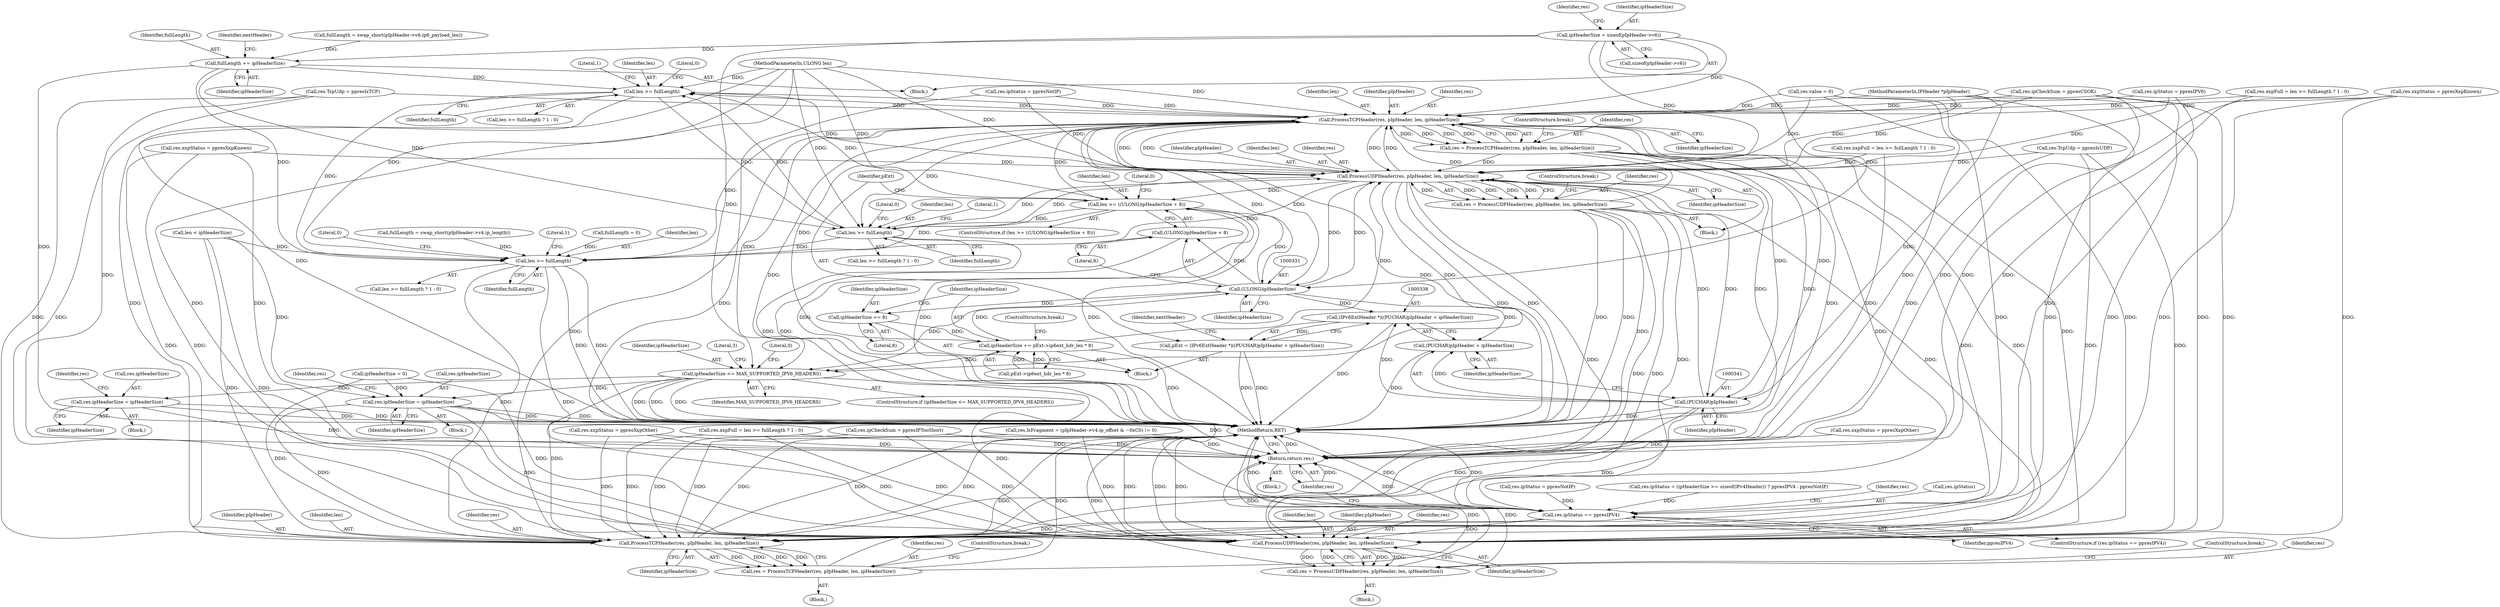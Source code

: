 digraph "1_kvm-guest-drivers-windows_fbfa4d1083ea84c5429992ca3e996d7d4fbc8238_3@API" {
"1000219" [label="(Call,ipHeaderSize = sizeof(pIpHeader->v6))"];
"1000243" [label="(Call,fullLength += ipHeaderSize)"];
"1000274" [label="(Call,len >= fullLength)"];
"1000281" [label="(Call,ProcessTCPHeader(res, pIpHeader, len, ipHeaderSize))"];
"1000279" [label="(Call,res = ProcessTCPHeader(res, pIpHeader, len, ipHeaderSize))"];
"1000313" [label="(Call,ProcessUDPHeader(res, pIpHeader, len, ipHeaderSize))"];
"1000306" [label="(Call,len >= fullLength)"];
"1000444" [label="(Call,len >= fullLength)"];
"1000473" [label="(Call,ProcessTCPHeader(res, pIpHeader, len, ipHeaderSize))"];
"1000471" [label="(Call,res = ProcessTCPHeader(res, pIpHeader, len, ipHeaderSize))"];
"1000496" [label="(Return,return res;)"];
"1000483" [label="(Call,ProcessUDPHeader(res, pIpHeader, len, ipHeaderSize))"];
"1000481" [label="(Call,res = ProcessUDPHeader(res, pIpHeader, len, ipHeaderSize))"];
"1000311" [label="(Call,res = ProcessUDPHeader(res, pIpHeader, len, ipHeaderSize))"];
"1000428" [label="(Call,res.ipStatus == ppresIPV4)"];
"1000327" [label="(Call,len >= ((ULONG)ipHeaderSize + 8))"];
"1000330" [label="(Call,(ULONG)ipHeaderSize)"];
"1000329" [label="(Call,(ULONG)ipHeaderSize + 8)"];
"1000337" [label="(Call,(IPv6ExtHeader *)((PUCHAR)pIpHeader + ipHeaderSize))"];
"1000335" [label="(Call,pExt = (IPv6ExtHeader *)((PUCHAR)pIpHeader + ipHeaderSize))"];
"1000339" [label="(Call,(PUCHAR)pIpHeader + ipHeaderSize)"];
"1000349" [label="(Call,ipHeaderSize += 8)"];
"1000352" [label="(Call,ipHeaderSize += pExt->ip6ext_hdr_len * 8)"];
"1000393" [label="(Call,ipHeaderSize <= MAX_SUPPORTED_IPV6_HEADERS)"];
"1000408" [label="(Call,res.ipHeaderSize = ipHeaderSize)"];
"1000434" [label="(Call,res.ipHeaderSize = ipHeaderSize)"];
"1000340" [label="(Call,(PUCHAR)pIpHeader)"];
"1000432" [label="(Identifier,ppresIPV4)"];
"1000422" [label="(Call,res.ipStatus = ppresNotIP)"];
"1000351" [label="(Literal,8)"];
"1000227" [label="(Identifier,res)"];
"1000490" [label="(Call,res.xxpStatus = ppresXxpOther)"];
"1000433" [label="(Block,)"];
"1000307" [label="(Identifier,len)"];
"1000129" [label="(Call,res.value = 0)"];
"1000277" [label="(Literal,1)"];
"1000184" [label="(Call,res.ipCheckSum = ppresIPTooShort)"];
"1000330" [label="(Call,(ULONG)ipHeaderSize)"];
"1000327" [label="(Call,len >= ((ULONG)ipHeaderSize + 8))"];
"1000353" [label="(Identifier,ipHeaderSize)"];
"1000254" [label="(Block,)"];
"1000269" [label="(Call,res.xxpFull = len >= fullLength ? 1 : 0)"];
"1000243" [label="(Call,fullLength += ipHeaderSize)"];
"1000448" [label="(Literal,0)"];
"1000296" [label="(Call,res.TcpUdp = ppresIsUDP)"];
"1000335" [label="(Call,pExt = (IPv6ExtHeader *)((PUCHAR)pIpHeader + ipHeaderSize))"];
"1000336" [label="(Identifier,pExt)"];
"1000477" [label="(Identifier,ipHeaderSize)"];
"1000221" [label="(Call,sizeof(pIpHeader->v6))"];
"1000301" [label="(Call,res.xxpFull = len >= fullLength ? 1 : 0)"];
"1000352" [label="(Call,ipHeaderSize += pExt->ip6ext_hdr_len * 8)"];
"1000328" [label="(Identifier,len)"];
"1000486" [label="(Identifier,len)"];
"1000354" [label="(Call,pExt->ip6ext_hdr_len * 8)"];
"1000326" [label="(ControlStructure,if (len >= ((ULONG)ipHeaderSize + 8)))"];
"1000225" [label="(Call,res.ipStatus = ppresIPV6)"];
"1000434" [label="(Call,res.ipHeaderSize = ipHeaderSize)"];
"1000475" [label="(Identifier,pIpHeader)"];
"1000314" [label="(Identifier,res)"];
"1000471" [label="(Call,res = ProcessTCPHeader(res, pIpHeader, len, ipHeaderSize))"];
"1000103" [label="(Block,)"];
"1000244" [label="(Identifier,fullLength)"];
"1000427" [label="(ControlStructure,if (res.ipStatus == ppresIPV4))"];
"1000281" [label="(Call,ProcessTCPHeader(res, pIpHeader, len, ipHeaderSize))"];
"1000409" [label="(Call,res.ipHeaderSize)"];
"1000181" [label="(Call,len < ipHeaderSize)"];
"1000274" [label="(Call,len >= fullLength)"];
"1000248" [label="(Identifier,nextHeader)"];
"1000318" [label="(ControlStructure,break;)"];
"1000478" [label="(ControlStructure,break;)"];
"1000362" [label="(Literal,0)"];
"1000146" [label="(Call,fullLength = swap_short(pIpHeader->v4.ip_length))"];
"1000273" [label="(Call,len >= fullLength ? 1 : 0)"];
"1000435" [label="(Call,res.ipHeaderSize)"];
"1000449" [label="(Call,res.IsFragment = (pIpHeader->v4.ip_offset & ~0xC0) != 0)"];
"1000349" [label="(Call,ipHeaderSize += 8)"];
"1000306" [label="(Call,len >= fullLength)"];
"1000122" [label="(Call,ipHeaderSize = 0)"];
"1000474" [label="(Identifier,res)"];
"1000380" [label="(Call,res.xxpStatus = ppresXxpOther)"];
"1000408" [label="(Call,res.ipHeaderSize = ipHeaderSize)"];
"1000342" [label="(Identifier,pIpHeader)"];
"1000311" [label="(Call,res = ProcessUDPHeader(res, pIpHeader, len, ipHeaderSize))"];
"1000275" [label="(Identifier,len)"];
"1000284" [label="(Identifier,len)"];
"1000485" [label="(Identifier,pIpHeader)"];
"1000286" [label="(ControlStructure,break;)"];
"1000496" [label="(Return,return res;)"];
"1000337" [label="(Call,(IPv6ExtHeader *)((PUCHAR)pIpHeader + ipHeaderSize))"];
"1000498" [label="(MethodReturn,RET)"];
"1000416" [label="(Literal,0)"];
"1000473" [label="(Call,ProcessTCPHeader(res, pIpHeader, len, ipHeaderSize))"];
"1000470" [label="(Block,)"];
"1000428" [label="(Call,res.ipStatus == ppresIPV4)"];
"1000259" [label="(Call,res.xxpStatus = ppresXxpKnown)"];
"1000315" [label="(Identifier,pIpHeader)"];
"1000169" [label="(Call,res.ipStatus = (ipHeaderSize >= sizeof(IPv4Header)) ? ppresIPV4 : ppresNotIP)"];
"1000280" [label="(Identifier,res)"];
"1000235" [label="(Call,fullLength = swap_short(pIpHeader->v6.ip6_payload_len))"];
"1000334" [label="(Block,)"];
"1000309" [label="(Literal,1)"];
"1000447" [label="(Literal,1)"];
"1000488" [label="(ControlStructure,break;)"];
"1000436" [label="(Identifier,res)"];
"1000472" [label="(Identifier,res)"];
"1000476" [label="(Identifier,len)"];
"1000316" [label="(Identifier,len)"];
"1000283" [label="(Identifier,pIpHeader)"];
"1000305" [label="(Call,len >= fullLength ? 1 : 0)"];
"1000126" [label="(Call,fullLength = 0)"];
"1000339" [label="(Call,(PUCHAR)pIpHeader + ipHeaderSize)"];
"1000482" [label="(Identifier,res)"];
"1000430" [label="(Identifier,res)"];
"1000394" [label="(Identifier,ipHeaderSize)"];
"1000219" [label="(Call,ipHeaderSize = sizeof(pIpHeader->v6))"];
"1000443" [label="(Call,len >= fullLength ? 1 : 0)"];
"1000446" [label="(Identifier,fullLength)"];
"1000370" [label="(Call,res.ipStatus = ppresNotIP)"];
"1000340" [label="(Call,(PUCHAR)pIpHeader)"];
"1000481" [label="(Call,res = ProcessUDPHeader(res, pIpHeader, len, ipHeaderSize))"];
"1000332" [label="(Identifier,ipHeaderSize)"];
"1000412" [label="(Identifier,ipHeaderSize)"];
"1000438" [label="(Identifier,ipHeaderSize)"];
"1000480" [label="(Block,)"];
"1000343" [label="(Identifier,ipHeaderSize)"];
"1000245" [label="(Identifier,ipHeaderSize)"];
"1000497" [label="(Identifier,res)"];
"1000444" [label="(Call,len >= fullLength)"];
"1000429" [label="(Call,res.ipStatus)"];
"1000278" [label="(Literal,0)"];
"1000398" [label="(Literal,3)"];
"1000279" [label="(Call,res = ProcessTCPHeader(res, pIpHeader, len, ipHeaderSize))"];
"1000439" [label="(Call,res.xxpFull = len >= fullLength ? 1 : 0)"];
"1000445" [label="(Identifier,len)"];
"1000206" [label="(Block,)"];
"1000285" [label="(Identifier,ipHeaderSize)"];
"1000312" [label="(Identifier,res)"];
"1000308" [label="(Identifier,fullLength)"];
"1000102" [label="(MethodParameterIn,ULONG len)"];
"1000291" [label="(Call,res.xxpStatus = ppresXxpKnown)"];
"1000483" [label="(Call,ProcessUDPHeader(res, pIpHeader, len, ipHeaderSize))"];
"1000317" [label="(Identifier,ipHeaderSize)"];
"1000329" [label="(Call,(ULONG)ipHeaderSize + 8)"];
"1000101" [label="(MethodParameterIn,IPHeader *pIpHeader)"];
"1000276" [label="(Identifier,fullLength)"];
"1000396" [label="(Block,)"];
"1000393" [label="(Call,ipHeaderSize <= MAX_SUPPORTED_IPV6_HEADERS)"];
"1000392" [label="(ControlStructure,if (ipHeaderSize <= MAX_SUPPORTED_IPV6_HEADERS))"];
"1000282" [label="(Identifier,res)"];
"1000441" [label="(Identifier,res)"];
"1000395" [label="(Identifier,MAX_SUPPORTED_IPV6_HEADERS)"];
"1000264" [label="(Call,res.TcpUdp = ppresIsTCP)"];
"1000313" [label="(Call,ProcessUDPHeader(res, pIpHeader, len, ipHeaderSize))"];
"1000310" [label="(Literal,0)"];
"1000350" [label="(Identifier,ipHeaderSize)"];
"1000378" [label="(ControlStructure,break;)"];
"1000484" [label="(Identifier,res)"];
"1000345" [label="(Identifier,nextHeader)"];
"1000220" [label="(Identifier,ipHeaderSize)"];
"1000333" [label="(Literal,8)"];
"1000230" [label="(Call,res.ipCheckSum = ppresCSOK)"];
"1000487" [label="(Identifier,ipHeaderSize)"];
"1000219" -> "1000206"  [label="AST: "];
"1000219" -> "1000221"  [label="CFG: "];
"1000220" -> "1000219"  [label="AST: "];
"1000221" -> "1000219"  [label="AST: "];
"1000227" -> "1000219"  [label="CFG: "];
"1000219" -> "1000243"  [label="DDG: "];
"1000219" -> "1000281"  [label="DDG: "];
"1000219" -> "1000313"  [label="DDG: "];
"1000219" -> "1000330"  [label="DDG: "];
"1000219" -> "1000393"  [label="DDG: "];
"1000243" -> "1000206"  [label="AST: "];
"1000243" -> "1000245"  [label="CFG: "];
"1000244" -> "1000243"  [label="AST: "];
"1000245" -> "1000243"  [label="AST: "];
"1000248" -> "1000243"  [label="CFG: "];
"1000243" -> "1000498"  [label="DDG: "];
"1000235" -> "1000243"  [label="DDG: "];
"1000243" -> "1000274"  [label="DDG: "];
"1000243" -> "1000306"  [label="DDG: "];
"1000243" -> "1000444"  [label="DDG: "];
"1000274" -> "1000273"  [label="AST: "];
"1000274" -> "1000276"  [label="CFG: "];
"1000275" -> "1000274"  [label="AST: "];
"1000276" -> "1000274"  [label="AST: "];
"1000277" -> "1000274"  [label="CFG: "];
"1000278" -> "1000274"  [label="CFG: "];
"1000274" -> "1000498"  [label="DDG: "];
"1000281" -> "1000274"  [label="DDG: "];
"1000313" -> "1000274"  [label="DDG: "];
"1000327" -> "1000274"  [label="DDG: "];
"1000102" -> "1000274"  [label="DDG: "];
"1000306" -> "1000274"  [label="DDG: "];
"1000274" -> "1000281"  [label="DDG: "];
"1000274" -> "1000306"  [label="DDG: "];
"1000274" -> "1000444"  [label="DDG: "];
"1000281" -> "1000279"  [label="AST: "];
"1000281" -> "1000285"  [label="CFG: "];
"1000282" -> "1000281"  [label="AST: "];
"1000283" -> "1000281"  [label="AST: "];
"1000284" -> "1000281"  [label="AST: "];
"1000285" -> "1000281"  [label="AST: "];
"1000279" -> "1000281"  [label="CFG: "];
"1000281" -> "1000498"  [label="DDG: "];
"1000281" -> "1000498"  [label="DDG: "];
"1000281" -> "1000279"  [label="DDG: "];
"1000281" -> "1000279"  [label="DDG: "];
"1000281" -> "1000279"  [label="DDG: "];
"1000281" -> "1000279"  [label="DDG: "];
"1000311" -> "1000281"  [label="DDG: "];
"1000279" -> "1000281"  [label="DDG: "];
"1000225" -> "1000281"  [label="DDG: "];
"1000264" -> "1000281"  [label="DDG: "];
"1000230" -> "1000281"  [label="DDG: "];
"1000269" -> "1000281"  [label="DDG: "];
"1000370" -> "1000281"  [label="DDG: "];
"1000129" -> "1000281"  [label="DDG: "];
"1000259" -> "1000281"  [label="DDG: "];
"1000313" -> "1000281"  [label="DDG: "];
"1000313" -> "1000281"  [label="DDG: "];
"1000340" -> "1000281"  [label="DDG: "];
"1000101" -> "1000281"  [label="DDG: "];
"1000102" -> "1000281"  [label="DDG: "];
"1000352" -> "1000281"  [label="DDG: "];
"1000330" -> "1000281"  [label="DDG: "];
"1000281" -> "1000306"  [label="DDG: "];
"1000281" -> "1000313"  [label="DDG: "];
"1000281" -> "1000313"  [label="DDG: "];
"1000281" -> "1000327"  [label="DDG: "];
"1000281" -> "1000330"  [label="DDG: "];
"1000281" -> "1000340"  [label="DDG: "];
"1000281" -> "1000393"  [label="DDG: "];
"1000281" -> "1000444"  [label="DDG: "];
"1000281" -> "1000473"  [label="DDG: "];
"1000281" -> "1000483"  [label="DDG: "];
"1000279" -> "1000254"  [label="AST: "];
"1000280" -> "1000279"  [label="AST: "];
"1000286" -> "1000279"  [label="CFG: "];
"1000279" -> "1000498"  [label="DDG: "];
"1000279" -> "1000498"  [label="DDG: "];
"1000279" -> "1000313"  [label="DDG: "];
"1000279" -> "1000428"  [label="DDG: "];
"1000279" -> "1000473"  [label="DDG: "];
"1000279" -> "1000483"  [label="DDG: "];
"1000279" -> "1000496"  [label="DDG: "];
"1000313" -> "1000311"  [label="AST: "];
"1000313" -> "1000317"  [label="CFG: "];
"1000314" -> "1000313"  [label="AST: "];
"1000315" -> "1000313"  [label="AST: "];
"1000316" -> "1000313"  [label="AST: "];
"1000317" -> "1000313"  [label="AST: "];
"1000311" -> "1000313"  [label="CFG: "];
"1000313" -> "1000498"  [label="DDG: "];
"1000313" -> "1000498"  [label="DDG: "];
"1000313" -> "1000306"  [label="DDG: "];
"1000313" -> "1000311"  [label="DDG: "];
"1000313" -> "1000311"  [label="DDG: "];
"1000313" -> "1000311"  [label="DDG: "];
"1000313" -> "1000311"  [label="DDG: "];
"1000129" -> "1000313"  [label="DDG: "];
"1000311" -> "1000313"  [label="DDG: "];
"1000291" -> "1000313"  [label="DDG: "];
"1000225" -> "1000313"  [label="DDG: "];
"1000296" -> "1000313"  [label="DDG: "];
"1000370" -> "1000313"  [label="DDG: "];
"1000301" -> "1000313"  [label="DDG: "];
"1000230" -> "1000313"  [label="DDG: "];
"1000340" -> "1000313"  [label="DDG: "];
"1000101" -> "1000313"  [label="DDG: "];
"1000306" -> "1000313"  [label="DDG: "];
"1000102" -> "1000313"  [label="DDG: "];
"1000352" -> "1000313"  [label="DDG: "];
"1000330" -> "1000313"  [label="DDG: "];
"1000313" -> "1000327"  [label="DDG: "];
"1000313" -> "1000330"  [label="DDG: "];
"1000313" -> "1000340"  [label="DDG: "];
"1000313" -> "1000393"  [label="DDG: "];
"1000313" -> "1000444"  [label="DDG: "];
"1000313" -> "1000473"  [label="DDG: "];
"1000313" -> "1000483"  [label="DDG: "];
"1000306" -> "1000305"  [label="AST: "];
"1000306" -> "1000308"  [label="CFG: "];
"1000307" -> "1000306"  [label="AST: "];
"1000308" -> "1000306"  [label="AST: "];
"1000309" -> "1000306"  [label="CFG: "];
"1000310" -> "1000306"  [label="CFG: "];
"1000306" -> "1000498"  [label="DDG: "];
"1000327" -> "1000306"  [label="DDG: "];
"1000102" -> "1000306"  [label="DDG: "];
"1000306" -> "1000444"  [label="DDG: "];
"1000444" -> "1000443"  [label="AST: "];
"1000444" -> "1000446"  [label="CFG: "];
"1000445" -> "1000444"  [label="AST: "];
"1000446" -> "1000444"  [label="AST: "];
"1000447" -> "1000444"  [label="CFG: "];
"1000448" -> "1000444"  [label="CFG: "];
"1000444" -> "1000498"  [label="DDG: "];
"1000444" -> "1000498"  [label="DDG: "];
"1000181" -> "1000444"  [label="DDG: "];
"1000327" -> "1000444"  [label="DDG: "];
"1000102" -> "1000444"  [label="DDG: "];
"1000126" -> "1000444"  [label="DDG: "];
"1000146" -> "1000444"  [label="DDG: "];
"1000444" -> "1000473"  [label="DDG: "];
"1000444" -> "1000483"  [label="DDG: "];
"1000473" -> "1000471"  [label="AST: "];
"1000473" -> "1000477"  [label="CFG: "];
"1000474" -> "1000473"  [label="AST: "];
"1000475" -> "1000473"  [label="AST: "];
"1000476" -> "1000473"  [label="AST: "];
"1000477" -> "1000473"  [label="AST: "];
"1000471" -> "1000473"  [label="CFG: "];
"1000473" -> "1000498"  [label="DDG: "];
"1000473" -> "1000498"  [label="DDG: "];
"1000473" -> "1000498"  [label="DDG: "];
"1000473" -> "1000471"  [label="DDG: "];
"1000473" -> "1000471"  [label="DDG: "];
"1000473" -> "1000471"  [label="DDG: "];
"1000473" -> "1000471"  [label="DDG: "];
"1000311" -> "1000473"  [label="DDG: "];
"1000291" -> "1000473"  [label="DDG: "];
"1000184" -> "1000473"  [label="DDG: "];
"1000439" -> "1000473"  [label="DDG: "];
"1000264" -> "1000473"  [label="DDG: "];
"1000449" -> "1000473"  [label="DDG: "];
"1000230" -> "1000473"  [label="DDG: "];
"1000296" -> "1000473"  [label="DDG: "];
"1000434" -> "1000473"  [label="DDG: "];
"1000129" -> "1000473"  [label="DDG: "];
"1000259" -> "1000473"  [label="DDG: "];
"1000380" -> "1000473"  [label="DDG: "];
"1000428" -> "1000473"  [label="DDG: "];
"1000340" -> "1000473"  [label="DDG: "];
"1000101" -> "1000473"  [label="DDG: "];
"1000102" -> "1000473"  [label="DDG: "];
"1000393" -> "1000473"  [label="DDG: "];
"1000122" -> "1000473"  [label="DDG: "];
"1000181" -> "1000473"  [label="DDG: "];
"1000471" -> "1000470"  [label="AST: "];
"1000472" -> "1000471"  [label="AST: "];
"1000478" -> "1000471"  [label="CFG: "];
"1000471" -> "1000498"  [label="DDG: "];
"1000471" -> "1000498"  [label="DDG: "];
"1000471" -> "1000496"  [label="DDG: "];
"1000496" -> "1000103"  [label="AST: "];
"1000496" -> "1000497"  [label="CFG: "];
"1000497" -> "1000496"  [label="AST: "];
"1000498" -> "1000496"  [label="CFG: "];
"1000496" -> "1000498"  [label="DDG: "];
"1000497" -> "1000496"  [label="DDG: "];
"1000311" -> "1000496"  [label="DDG: "];
"1000291" -> "1000496"  [label="DDG: "];
"1000184" -> "1000496"  [label="DDG: "];
"1000408" -> "1000496"  [label="DDG: "];
"1000439" -> "1000496"  [label="DDG: "];
"1000264" -> "1000496"  [label="DDG: "];
"1000449" -> "1000496"  [label="DDG: "];
"1000490" -> "1000496"  [label="DDG: "];
"1000296" -> "1000496"  [label="DDG: "];
"1000434" -> "1000496"  [label="DDG: "];
"1000269" -> "1000496"  [label="DDG: "];
"1000481" -> "1000496"  [label="DDG: "];
"1000129" -> "1000496"  [label="DDG: "];
"1000259" -> "1000496"  [label="DDG: "];
"1000301" -> "1000496"  [label="DDG: "];
"1000230" -> "1000496"  [label="DDG: "];
"1000380" -> "1000496"  [label="DDG: "];
"1000428" -> "1000496"  [label="DDG: "];
"1000483" -> "1000481"  [label="AST: "];
"1000483" -> "1000487"  [label="CFG: "];
"1000484" -> "1000483"  [label="AST: "];
"1000485" -> "1000483"  [label="AST: "];
"1000486" -> "1000483"  [label="AST: "];
"1000487" -> "1000483"  [label="AST: "];
"1000481" -> "1000483"  [label="CFG: "];
"1000483" -> "1000498"  [label="DDG: "];
"1000483" -> "1000498"  [label="DDG: "];
"1000483" -> "1000498"  [label="DDG: "];
"1000483" -> "1000481"  [label="DDG: "];
"1000483" -> "1000481"  [label="DDG: "];
"1000483" -> "1000481"  [label="DDG: "];
"1000483" -> "1000481"  [label="DDG: "];
"1000311" -> "1000483"  [label="DDG: "];
"1000291" -> "1000483"  [label="DDG: "];
"1000184" -> "1000483"  [label="DDG: "];
"1000439" -> "1000483"  [label="DDG: "];
"1000264" -> "1000483"  [label="DDG: "];
"1000449" -> "1000483"  [label="DDG: "];
"1000230" -> "1000483"  [label="DDG: "];
"1000296" -> "1000483"  [label="DDG: "];
"1000434" -> "1000483"  [label="DDG: "];
"1000129" -> "1000483"  [label="DDG: "];
"1000259" -> "1000483"  [label="DDG: "];
"1000380" -> "1000483"  [label="DDG: "];
"1000428" -> "1000483"  [label="DDG: "];
"1000340" -> "1000483"  [label="DDG: "];
"1000101" -> "1000483"  [label="DDG: "];
"1000102" -> "1000483"  [label="DDG: "];
"1000393" -> "1000483"  [label="DDG: "];
"1000122" -> "1000483"  [label="DDG: "];
"1000181" -> "1000483"  [label="DDG: "];
"1000481" -> "1000480"  [label="AST: "];
"1000482" -> "1000481"  [label="AST: "];
"1000488" -> "1000481"  [label="CFG: "];
"1000481" -> "1000498"  [label="DDG: "];
"1000481" -> "1000498"  [label="DDG: "];
"1000311" -> "1000254"  [label="AST: "];
"1000312" -> "1000311"  [label="AST: "];
"1000318" -> "1000311"  [label="CFG: "];
"1000311" -> "1000498"  [label="DDG: "];
"1000311" -> "1000498"  [label="DDG: "];
"1000311" -> "1000428"  [label="DDG: "];
"1000428" -> "1000427"  [label="AST: "];
"1000428" -> "1000432"  [label="CFG: "];
"1000429" -> "1000428"  [label="AST: "];
"1000432" -> "1000428"  [label="AST: "];
"1000436" -> "1000428"  [label="CFG: "];
"1000497" -> "1000428"  [label="CFG: "];
"1000428" -> "1000498"  [label="DDG: "];
"1000428" -> "1000498"  [label="DDG: "];
"1000428" -> "1000498"  [label="DDG: "];
"1000225" -> "1000428"  [label="DDG: "];
"1000422" -> "1000428"  [label="DDG: "];
"1000169" -> "1000428"  [label="DDG: "];
"1000370" -> "1000428"  [label="DDG: "];
"1000327" -> "1000326"  [label="AST: "];
"1000327" -> "1000329"  [label="CFG: "];
"1000328" -> "1000327"  [label="AST: "];
"1000329" -> "1000327"  [label="AST: "];
"1000336" -> "1000327"  [label="CFG: "];
"1000362" -> "1000327"  [label="CFG: "];
"1000327" -> "1000498"  [label="DDG: "];
"1000327" -> "1000498"  [label="DDG: "];
"1000327" -> "1000498"  [label="DDG: "];
"1000102" -> "1000327"  [label="DDG: "];
"1000330" -> "1000327"  [label="DDG: "];
"1000330" -> "1000329"  [label="AST: "];
"1000330" -> "1000332"  [label="CFG: "];
"1000331" -> "1000330"  [label="AST: "];
"1000332" -> "1000330"  [label="AST: "];
"1000333" -> "1000330"  [label="CFG: "];
"1000330" -> "1000329"  [label="DDG: "];
"1000352" -> "1000330"  [label="DDG: "];
"1000330" -> "1000337"  [label="DDG: "];
"1000330" -> "1000339"  [label="DDG: "];
"1000330" -> "1000349"  [label="DDG: "];
"1000330" -> "1000393"  [label="DDG: "];
"1000329" -> "1000333"  [label="CFG: "];
"1000333" -> "1000329"  [label="AST: "];
"1000329" -> "1000498"  [label="DDG: "];
"1000337" -> "1000335"  [label="AST: "];
"1000337" -> "1000339"  [label="CFG: "];
"1000338" -> "1000337"  [label="AST: "];
"1000339" -> "1000337"  [label="AST: "];
"1000335" -> "1000337"  [label="CFG: "];
"1000337" -> "1000498"  [label="DDG: "];
"1000337" -> "1000335"  [label="DDG: "];
"1000340" -> "1000337"  [label="DDG: "];
"1000335" -> "1000334"  [label="AST: "];
"1000336" -> "1000335"  [label="AST: "];
"1000345" -> "1000335"  [label="CFG: "];
"1000335" -> "1000498"  [label="DDG: "];
"1000335" -> "1000498"  [label="DDG: "];
"1000339" -> "1000343"  [label="CFG: "];
"1000340" -> "1000339"  [label="AST: "];
"1000343" -> "1000339"  [label="AST: "];
"1000339" -> "1000498"  [label="DDG: "];
"1000340" -> "1000339"  [label="DDG: "];
"1000349" -> "1000334"  [label="AST: "];
"1000349" -> "1000351"  [label="CFG: "];
"1000350" -> "1000349"  [label="AST: "];
"1000351" -> "1000349"  [label="AST: "];
"1000353" -> "1000349"  [label="CFG: "];
"1000349" -> "1000352"  [label="DDG: "];
"1000352" -> "1000334"  [label="AST: "];
"1000352" -> "1000354"  [label="CFG: "];
"1000353" -> "1000352"  [label="AST: "];
"1000354" -> "1000352"  [label="AST: "];
"1000378" -> "1000352"  [label="CFG: "];
"1000352" -> "1000498"  [label="DDG: "];
"1000354" -> "1000352"  [label="DDG: "];
"1000354" -> "1000352"  [label="DDG: "];
"1000352" -> "1000393"  [label="DDG: "];
"1000393" -> "1000392"  [label="AST: "];
"1000393" -> "1000395"  [label="CFG: "];
"1000394" -> "1000393"  [label="AST: "];
"1000395" -> "1000393"  [label="AST: "];
"1000398" -> "1000393"  [label="CFG: "];
"1000416" -> "1000393"  [label="CFG: "];
"1000393" -> "1000498"  [label="DDG: "];
"1000393" -> "1000498"  [label="DDG: "];
"1000393" -> "1000498"  [label="DDG: "];
"1000393" -> "1000408"  [label="DDG: "];
"1000393" -> "1000434"  [label="DDG: "];
"1000408" -> "1000396"  [label="AST: "];
"1000408" -> "1000412"  [label="CFG: "];
"1000409" -> "1000408"  [label="AST: "];
"1000412" -> "1000408"  [label="AST: "];
"1000430" -> "1000408"  [label="CFG: "];
"1000408" -> "1000498"  [label="DDG: "];
"1000408" -> "1000498"  [label="DDG: "];
"1000434" -> "1000433"  [label="AST: "];
"1000434" -> "1000438"  [label="CFG: "];
"1000435" -> "1000434"  [label="AST: "];
"1000438" -> "1000434"  [label="AST: "];
"1000441" -> "1000434"  [label="CFG: "];
"1000434" -> "1000498"  [label="DDG: "];
"1000434" -> "1000498"  [label="DDG: "];
"1000122" -> "1000434"  [label="DDG: "];
"1000181" -> "1000434"  [label="DDG: "];
"1000340" -> "1000342"  [label="CFG: "];
"1000341" -> "1000340"  [label="AST: "];
"1000342" -> "1000340"  [label="AST: "];
"1000343" -> "1000340"  [label="CFG: "];
"1000340" -> "1000498"  [label="DDG: "];
"1000101" -> "1000340"  [label="DDG: "];
}
